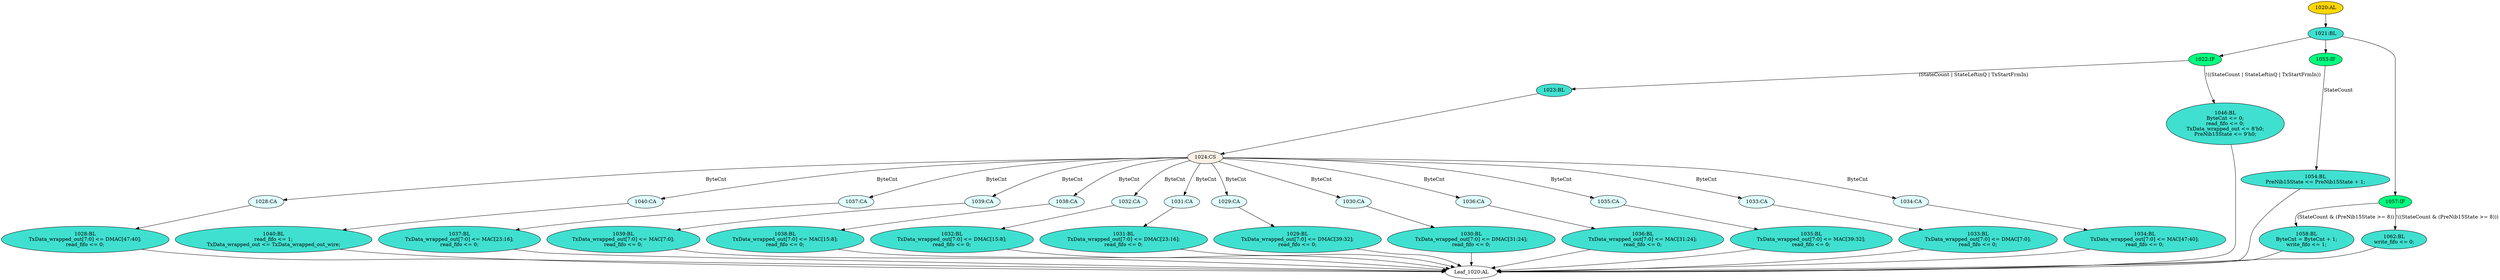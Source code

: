 strict digraph "" {
	node [label="\N"];
	"1028:CA"	 [ast="<pyverilog.vparser.ast.Case object at 0x7f83b382fc50>",
		fillcolor=lightcyan,
		label="1028:CA",
		statements="[]",
		style=filled,
		typ=Case];
	"1028:BL"	 [ast="<pyverilog.vparser.ast.Block object at 0x7f83b382f1d0>",
		fillcolor=turquoise,
		label="1028:BL
TxData_wrapped_out[7:0] <= DMAC[47:40];
read_fifo <= 0;",
		statements="[<pyverilog.vparser.ast.NonblockingSubstitution object at 0x7f83b382ff90>, <pyverilog.vparser.ast.NonblockingSubstitution object \
at 0x7f8391e56190>]",
		style=filled,
		typ=Block];
	"1028:CA" -> "1028:BL"	 [cond="[]",
		lineno=None];
	"1029:BL"	 [ast="<pyverilog.vparser.ast.Block object at 0x7f83b37b5490>",
		fillcolor=turquoise,
		label="1029:BL
TxData_wrapped_out[7:0] <= DMAC[39:32];
read_fifo <= 0;",
		statements="[<pyverilog.vparser.ast.NonblockingSubstitution object at 0x7f8391e566d0>, <pyverilog.vparser.ast.NonblockingSubstitution object \
at 0x7f83b37b5310>]",
		style=filled,
		typ=Block];
	"Leaf_1020:AL"	 [def_var="['write_fifo', 'read_fifo', 'ByteCnt', 'PreNib15State', 'TxData_wrapped_out']",
		label="Leaf_1020:AL"];
	"1029:BL" -> "Leaf_1020:AL"	 [cond="[]",
		lineno=None];
	"1023:BL"	 [ast="<pyverilog.vparser.ast.Block object at 0x7f83b37b5450>",
		fillcolor=turquoise,
		label="1023:BL",
		statements="[]",
		style=filled,
		typ=Block];
	"1024:CS"	 [ast="<pyverilog.vparser.ast.CaseStatement object at 0x7f83b37b54d0>",
		fillcolor=linen,
		label="1024:CS",
		statements="[]",
		style=filled,
		typ=CaseStatement];
	"1023:BL" -> "1024:CS"	 [cond="[]",
		lineno=None];
	"1040:CA"	 [ast="<pyverilog.vparser.ast.Case object at 0x7f83b37d58d0>",
		fillcolor=lightcyan,
		label="1040:CA",
		statements="[]",
		style=filled,
		typ=Case];
	"1040:BL"	 [ast="<pyverilog.vparser.ast.Block object at 0x7f83b37d5910>",
		fillcolor=turquoise,
		label="1040:BL
read_fifo <= 1;
TxData_wrapped_out <= TxData_wrapped_out_wire;",
		statements="[<pyverilog.vparser.ast.NonblockingSubstitution object at 0x7f83b37d5950>, <pyverilog.vparser.ast.NonblockingSubstitution object \
at 0x7f83b37d5a10>]",
		style=filled,
		typ=Block];
	"1040:CA" -> "1040:BL"	 [cond="[]",
		lineno=None];
	"1030:BL"	 [ast="<pyverilog.vparser.ast.Block object at 0x7f83b37b5690>",
		fillcolor=turquoise,
		label="1030:BL
TxData_wrapped_out[7:0] <= DMAC[31:24];
read_fifo <= 0;",
		statements="[<pyverilog.vparser.ast.NonblockingSubstitution object at 0x7f83b37b56d0>, <pyverilog.vparser.ast.NonblockingSubstitution object \
at 0x7f83b37b59d0>]",
		style=filled,
		typ=Block];
	"1030:BL" -> "Leaf_1020:AL"	 [cond="[]",
		lineno=None];
	"1031:BL"	 [ast="<pyverilog.vparser.ast.Block object at 0x7f83b37b5b50>",
		fillcolor=turquoise,
		label="1031:BL
TxData_wrapped_out[7:0] <= DMAC[23:16];
read_fifo <= 0;",
		statements="[<pyverilog.vparser.ast.NonblockingSubstitution object at 0x7f83b37b5bd0>, <pyverilog.vparser.ast.NonblockingSubstitution object \
at 0x7f83b37b5ed0>]",
		style=filled,
		typ=Block];
	"1031:BL" -> "Leaf_1020:AL"	 [cond="[]",
		lineno=None];
	"1046:BL"	 [ast="<pyverilog.vparser.ast.Block object at 0x7f83b37e0190>",
		fillcolor=turquoise,
		label="1046:BL
ByteCnt <= 0;
read_fifo <= 0;
TxData_wrapped_out <= 8'h0;
PreNib15State <= 9'h0;",
		statements="[<pyverilog.vparser.ast.NonblockingSubstitution object at 0x7f83b37d5bd0>, <pyverilog.vparser.ast.NonblockingSubstitution object \
at 0x7f83b37d5d10>, <pyverilog.vparser.ast.NonblockingSubstitution object at 0x7f83b37d5e50>, <pyverilog.vparser.ast.NonblockingSubstitution \
object at 0x7f83b37d5fd0>]",
		style=filled,
		typ=Block];
	"1046:BL" -> "Leaf_1020:AL"	 [cond="[]",
		lineno=None];
	"1022:IF"	 [ast="<pyverilog.vparser.ast.IfStatement object at 0x7f83b37e01d0>",
		fillcolor=springgreen,
		label="1022:IF",
		statements="[]",
		style=filled,
		typ=IfStatement];
	"1022:IF" -> "1023:BL"	 [cond="['StateCount', 'StateLeftinQ', 'TxStartFrmIn']",
		label="(StateCount | StateLeftinQ | TxStartFrmIn)",
		lineno=1022];
	"1022:IF" -> "1046:BL"	 [cond="['StateCount', 'StateLeftinQ', 'TxStartFrmIn']",
		label="!((StateCount | StateLeftinQ | TxStartFrmIn))",
		lineno=1022];
	"1037:CA"	 [ast="<pyverilog.vparser.ast.Case object at 0x7f83b37cc990>",
		fillcolor=lightcyan,
		label="1037:CA",
		statements="[]",
		style=filled,
		typ=Case];
	"1037:BL"	 [ast="<pyverilog.vparser.ast.Block object at 0x7f83b37cca10>",
		fillcolor=turquoise,
		label="1037:BL
TxData_wrapped_out[7:0] <= MAC[23:16];
read_fifo <= 0;",
		statements="[<pyverilog.vparser.ast.NonblockingSubstitution object at 0x7f83b37cca50>, <pyverilog.vparser.ast.NonblockingSubstitution object \
at 0x7f83b37ccd50>]",
		style=filled,
		typ=Block];
	"1037:CA" -> "1037:BL"	 [cond="[]",
		lineno=None];
	"1036:BL"	 [ast="<pyverilog.vparser.ast.Block object at 0x7f83b37cc510>",
		fillcolor=turquoise,
		label="1036:BL
TxData_wrapped_out[7:0] <= MAC[31:24];
read_fifo <= 0;",
		statements="[<pyverilog.vparser.ast.NonblockingSubstitution object at 0x7f83b37cc550>, <pyverilog.vparser.ast.NonblockingSubstitution object \
at 0x7f83b37cc850>]",
		style=filled,
		typ=Block];
	"1036:BL" -> "Leaf_1020:AL"	 [cond="[]",
		lineno=None];
	"1039:CA"	 [ast="<pyverilog.vparser.ast.Case object at 0x7f83b37d53d0>",
		fillcolor=lightcyan,
		label="1039:CA",
		statements="[]",
		style=filled,
		typ=Case];
	"1039:BL"	 [ast="<pyverilog.vparser.ast.Block object at 0x7f83b37d5450>",
		fillcolor=turquoise,
		label="1039:BL
TxData_wrapped_out[7:0] <= MAC[7:0];
read_fifo <= 0;",
		statements="[<pyverilog.vparser.ast.NonblockingSubstitution object at 0x7f83b37d5490>, <pyverilog.vparser.ast.NonblockingSubstitution object \
at 0x7f83b37d5790>]",
		style=filled,
		typ=Block];
	"1039:CA" -> "1039:BL"	 [cond="[]",
		lineno=None];
	"1024:CS" -> "1028:CA"	 [cond="['ByteCnt']",
		label=ByteCnt,
		lineno=1024];
	"1024:CS" -> "1040:CA"	 [cond="['ByteCnt']",
		label=ByteCnt,
		lineno=1024];
	"1024:CS" -> "1037:CA"	 [cond="['ByteCnt']",
		label=ByteCnt,
		lineno=1024];
	"1024:CS" -> "1039:CA"	 [cond="['ByteCnt']",
		label=ByteCnt,
		lineno=1024];
	"1038:CA"	 [ast="<pyverilog.vparser.ast.Case object at 0x7f83b37cce90>",
		fillcolor=lightcyan,
		label="1038:CA",
		statements="[]",
		style=filled,
		typ=Case];
	"1024:CS" -> "1038:CA"	 [cond="['ByteCnt']",
		label=ByteCnt,
		lineno=1024];
	"1032:CA"	 [ast="<pyverilog.vparser.ast.Case object at 0x7f83b37c6050>",
		fillcolor=lightcyan,
		label="1032:CA",
		statements="[]",
		style=filled,
		typ=Case];
	"1024:CS" -> "1032:CA"	 [cond="['ByteCnt']",
		label=ByteCnt,
		lineno=1024];
	"1031:CA"	 [ast="<pyverilog.vparser.ast.Case object at 0x7f83b37b5b10>",
		fillcolor=lightcyan,
		label="1031:CA",
		statements="[]",
		style=filled,
		typ=Case];
	"1024:CS" -> "1031:CA"	 [cond="['ByteCnt']",
		label=ByteCnt,
		lineno=1024];
	"1029:CA"	 [ast="<pyverilog.vparser.ast.Case object at 0x7f83b37b5590>",
		fillcolor=lightcyan,
		label="1029:CA",
		statements="[]",
		style=filled,
		typ=Case];
	"1024:CS" -> "1029:CA"	 [cond="['ByteCnt']",
		label=ByteCnt,
		lineno=1024];
	"1030:CA"	 [ast="<pyverilog.vparser.ast.Case object at 0x7f83b37b5650>",
		fillcolor=lightcyan,
		label="1030:CA",
		statements="[]",
		style=filled,
		typ=Case];
	"1024:CS" -> "1030:CA"	 [cond="['ByteCnt']",
		label=ByteCnt,
		lineno=1024];
	"1036:CA"	 [ast="<pyverilog.vparser.ast.Case object at 0x7f83b37cc490>",
		fillcolor=lightcyan,
		label="1036:CA",
		statements="[]",
		style=filled,
		typ=Case];
	"1024:CS" -> "1036:CA"	 [cond="['ByteCnt']",
		label=ByteCnt,
		lineno=1024];
	"1035:CA"	 [ast="<pyverilog.vparser.ast.Case object at 0x7f83b37c6f50>",
		fillcolor=lightcyan,
		label="1035:CA",
		statements="[]",
		style=filled,
		typ=Case];
	"1024:CS" -> "1035:CA"	 [cond="['ByteCnt']",
		label=ByteCnt,
		lineno=1024];
	"1033:CA"	 [ast="<pyverilog.vparser.ast.Case object at 0x7f83b37c6550>",
		fillcolor=lightcyan,
		label="1033:CA",
		statements="[]",
		style=filled,
		typ=Case];
	"1024:CS" -> "1033:CA"	 [cond="['ByteCnt']",
		label=ByteCnt,
		lineno=1024];
	"1034:CA"	 [ast="<pyverilog.vparser.ast.Case object at 0x7f83b37c6a50>",
		fillcolor=lightcyan,
		label="1034:CA",
		statements="[]",
		style=filled,
		typ=Case];
	"1024:CS" -> "1034:CA"	 [cond="['ByteCnt']",
		label=ByteCnt,
		lineno=1024];
	"1035:BL"	 [ast="<pyverilog.vparser.ast.Block object at 0x7f83b37c6fd0>",
		fillcolor=turquoise,
		label="1035:BL
TxData_wrapped_out[7:0] <= MAC[39:32];
read_fifo <= 0;",
		statements="[<pyverilog.vparser.ast.NonblockingSubstitution object at 0x7f83b37cc050>, <pyverilog.vparser.ast.NonblockingSubstitution object \
at 0x7f83b37cc350>]",
		style=filled,
		typ=Block];
	"1035:BL" -> "Leaf_1020:AL"	 [cond="[]",
		lineno=None];
	"1058:BL"	 [ast="<pyverilog.vparser.ast.Block object at 0x7f83b37e07d0>",
		fillcolor=turquoise,
		label="1058:BL
ByteCnt = ByteCnt + 1;
write_fifo <= 1;",
		statements="[<pyverilog.vparser.ast.BlockingSubstitution object at 0x7f83b37e0490>, <pyverilog.vparser.ast.NonblockingSubstitution object at \
0x7f83b37e0690>]",
		style=filled,
		typ=Block];
	"1058:BL" -> "Leaf_1020:AL"	 [cond="[]",
		lineno=None];
	"1033:BL"	 [ast="<pyverilog.vparser.ast.Block object at 0x7f83b37c65d0>",
		fillcolor=turquoise,
		label="1033:BL
TxData_wrapped_out[7:0] <= DMAC[7:0];
read_fifo <= 0;",
		statements="[<pyverilog.vparser.ast.NonblockingSubstitution object at 0x7f83b37c6610>, <pyverilog.vparser.ast.NonblockingSubstitution object \
at 0x7f83b37c6910>]",
		style=filled,
		typ=Block];
	"1033:BL" -> "Leaf_1020:AL"	 [cond="[]",
		lineno=None];
	"1038:BL"	 [ast="<pyverilog.vparser.ast.Block object at 0x7f83b37ccf10>",
		fillcolor=turquoise,
		label="1038:BL
TxData_wrapped_out[7:0] <= MAC[15:8];
read_fifo <= 0;",
		statements="[<pyverilog.vparser.ast.NonblockingSubstitution object at 0x7f83b37ccf50>, <pyverilog.vparser.ast.NonblockingSubstitution object \
at 0x7f83b37d5290>]",
		style=filled,
		typ=Block];
	"1038:CA" -> "1038:BL"	 [cond="[]",
		lineno=None];
	"1053:IF"	 [ast="<pyverilog.vparser.ast.IfStatement object at 0x7f83b37e0810>",
		fillcolor=springgreen,
		label="1053:IF",
		statements="[]",
		style=filled,
		typ=IfStatement];
	"1054:BL"	 [ast="<pyverilog.vparser.ast.Block object at 0x7f83b37e0850>",
		fillcolor=turquoise,
		label="1054:BL
PreNib15State <= PreNib15State + 1;",
		statements="[<pyverilog.vparser.ast.NonblockingSubstitution object at 0x7f83b37e0890>]",
		style=filled,
		typ=Block];
	"1053:IF" -> "1054:BL"	 [cond="['StateCount']",
		label=StateCount,
		lineno=1053];
	"1054:BL" -> "Leaf_1020:AL"	 [cond="[]",
		lineno=None];
	"1034:BL"	 [ast="<pyverilog.vparser.ast.Block object at 0x7f83b37c6ad0>",
		fillcolor=turquoise,
		label="1034:BL
TxData_wrapped_out[7:0] <= MAC[47:40];
read_fifo <= 0;",
		statements="[<pyverilog.vparser.ast.NonblockingSubstitution object at 0x7f83b37c6b10>, <pyverilog.vparser.ast.NonblockingSubstitution object \
at 0x7f83b37c6e10>]",
		style=filled,
		typ=Block];
	"1034:BL" -> "Leaf_1020:AL"	 [cond="[]",
		lineno=None];
	"1032:BL"	 [ast="<pyverilog.vparser.ast.Block object at 0x7f83b37c60d0>",
		fillcolor=turquoise,
		label="1032:BL
TxData_wrapped_out[7:0] <= DMAC[15:8];
read_fifo <= 0;",
		statements="[<pyverilog.vparser.ast.NonblockingSubstitution object at 0x7f83b37c6110>, <pyverilog.vparser.ast.NonblockingSubstitution object \
at 0x7f83b37c6410>]",
		style=filled,
		typ=Block];
	"1032:CA" -> "1032:BL"	 [cond="[]",
		lineno=None];
	"1031:CA" -> "1031:BL"	 [cond="[]",
		lineno=None];
	"1040:BL" -> "Leaf_1020:AL"	 [cond="[]",
		lineno=None];
	"1028:BL" -> "Leaf_1020:AL"	 [cond="[]",
		lineno=None];
	"1029:CA" -> "1029:BL"	 [cond="[]",
		lineno=None];
	"1030:CA" -> "1030:BL"	 [cond="[]",
		lineno=None];
	"1057:IF"	 [ast="<pyverilog.vparser.ast.IfStatement object at 0x7f83b37e0b90>",
		fillcolor=springgreen,
		label="1057:IF",
		statements="[]",
		style=filled,
		typ=IfStatement];
	"1057:IF" -> "1058:BL"	 [cond="['StateCount', 'PreNib15State']",
		label="(StateCount & (PreNib15State >= 8))",
		lineno=1057];
	"1062:BL"	 [ast="<pyverilog.vparser.ast.Block object at 0x7f83b37e0bd0>",
		fillcolor=turquoise,
		label="1062:BL
write_fifo <= 0;",
		statements="[<pyverilog.vparser.ast.NonblockingSubstitution object at 0x7f83b37e0c10>]",
		style=filled,
		typ=Block];
	"1057:IF" -> "1062:BL"	 [cond="['StateCount', 'PreNib15State']",
		label="!((StateCount & (PreNib15State >= 8)))",
		lineno=1057];
	"1020:AL"	 [ast="<pyverilog.vparser.ast.Always object at 0x7f83b37e0f10>",
		clk_sens=False,
		fillcolor=gold,
		label="1020:AL",
		sens="['Divided_2_clk']",
		statements="[]",
		style=filled,
		typ=Always,
		use_var="['DMAC', 'StateLeftinQ', 'StateCount', 'TxStartFrmIn', 'TxData_wrapped_out_wire', 'PreNib15State', 'MAC', 'ByteCnt']"];
	"1021:BL"	 [ast="<pyverilog.vparser.ast.Block object at 0x7f83b37e90d0>",
		fillcolor=turquoise,
		label="1021:BL",
		statements="[]",
		style=filled,
		typ=Block];
	"1020:AL" -> "1021:BL"	 [cond="[]",
		lineno=None];
	"1039:BL" -> "Leaf_1020:AL"	 [cond="[]",
		lineno=None];
	"1037:BL" -> "Leaf_1020:AL"	 [cond="[]",
		lineno=None];
	"1036:CA" -> "1036:BL"	 [cond="[]",
		lineno=None];
	"1035:CA" -> "1035:BL"	 [cond="[]",
		lineno=None];
	"1033:CA" -> "1033:BL"	 [cond="[]",
		lineno=None];
	"1021:BL" -> "1022:IF"	 [cond="[]",
		lineno=None];
	"1021:BL" -> "1053:IF"	 [cond="[]",
		lineno=None];
	"1021:BL" -> "1057:IF"	 [cond="[]",
		lineno=None];
	"1032:BL" -> "Leaf_1020:AL"	 [cond="[]",
		lineno=None];
	"1034:CA" -> "1034:BL"	 [cond="[]",
		lineno=None];
	"1062:BL" -> "Leaf_1020:AL"	 [cond="[]",
		lineno=None];
	"1038:BL" -> "Leaf_1020:AL"	 [cond="[]",
		lineno=None];
}
